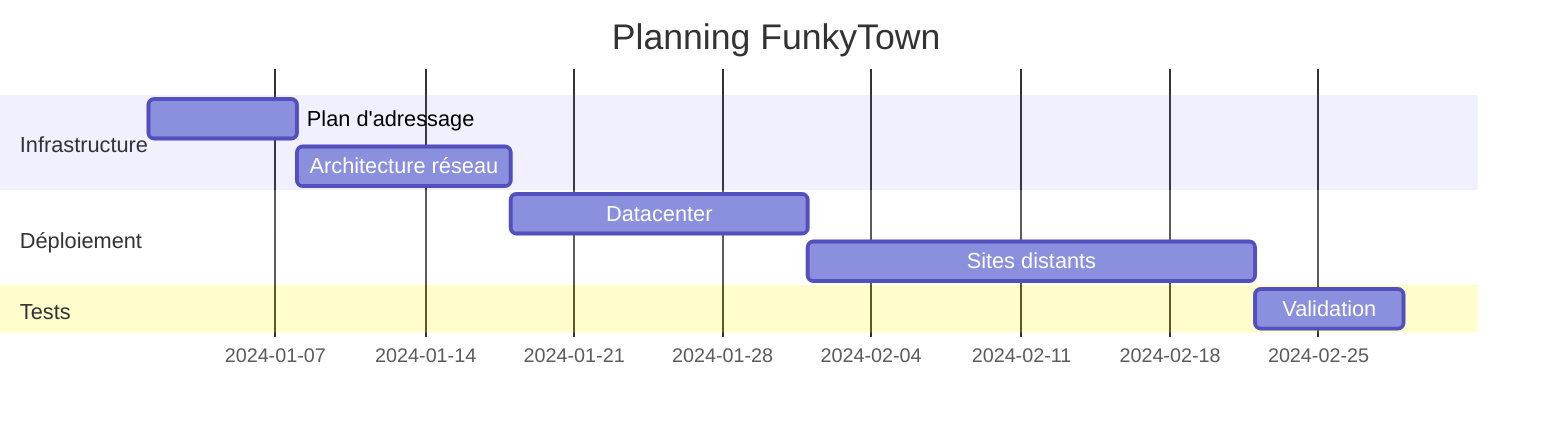 gantt
    title Planning FunkyTown
    dateFormat  YYYY-MM-DD
    
    section Infrastructure
    Plan d'adressage      :2024-01-01, 7d
    Architecture réseau   :2024-01-08, 10d
    
    section Déploiement
    Datacenter           :2024-01-18, 14d
    Sites distants       :2024-02-01, 21d
    
    section Tests
    Validation          :2024-02-22, 7d